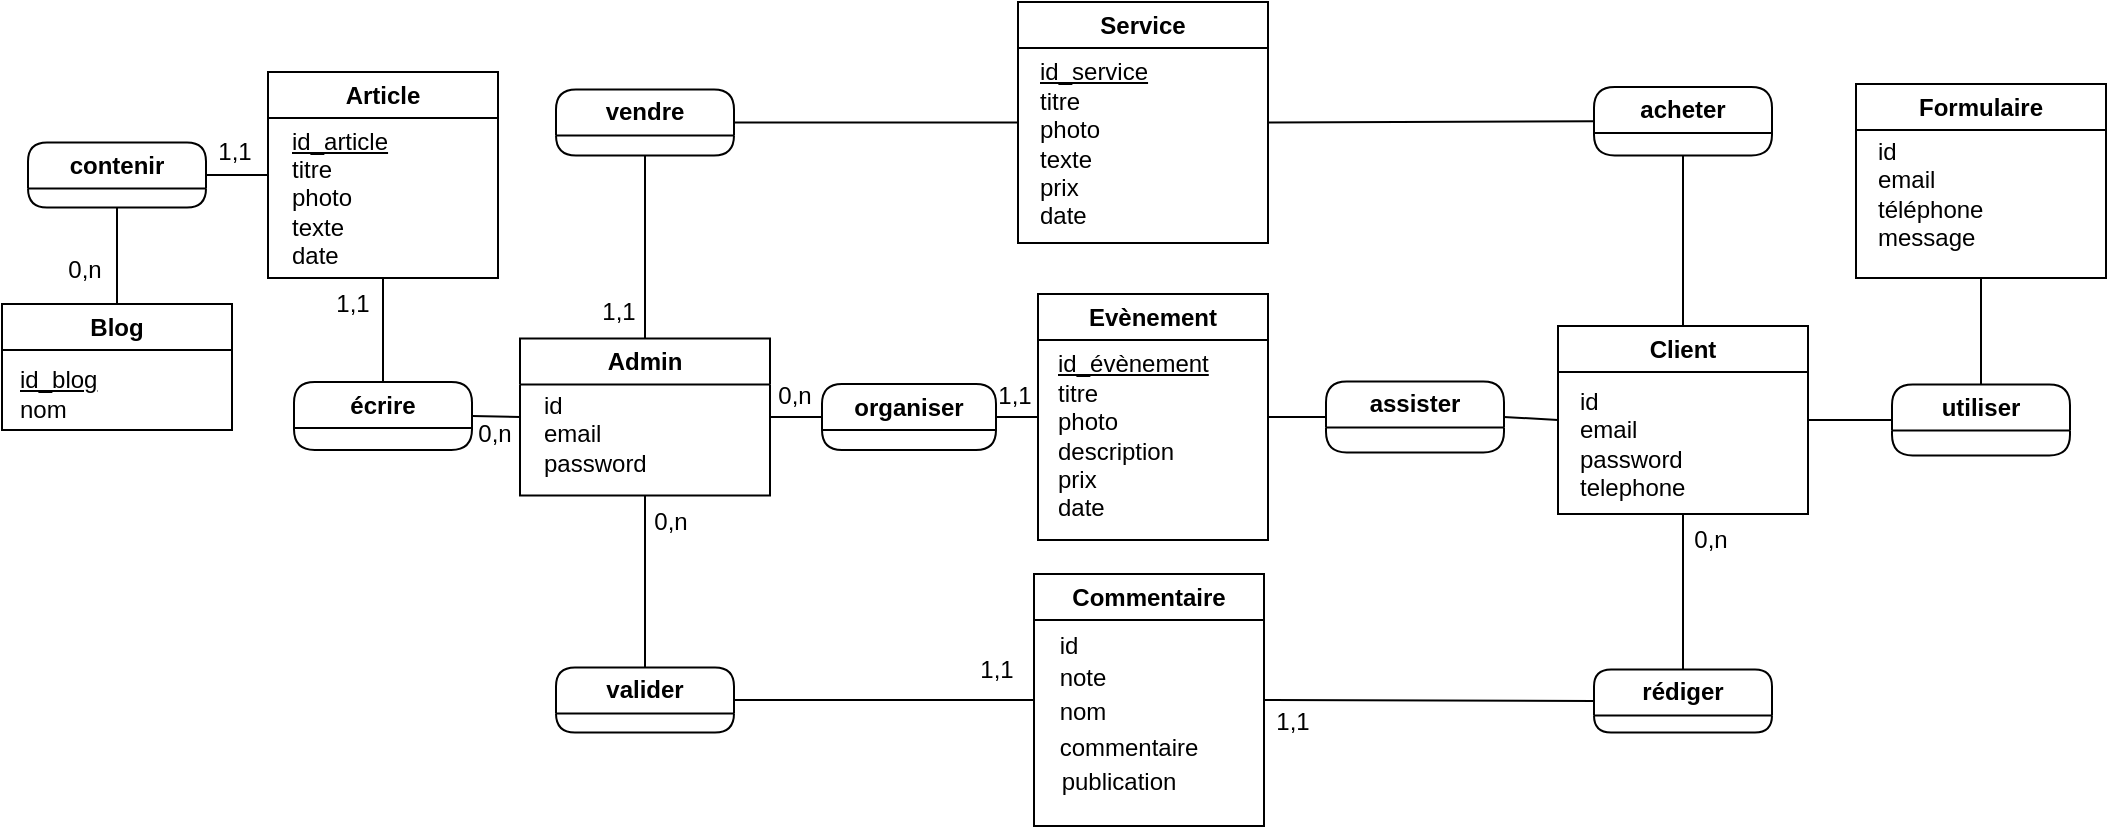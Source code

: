 <mxfile>
    <diagram id="KPDWdc6o8oh8e_7eITgZ" name="Page-1">
        <mxGraphModel dx="1909" dy="1052" grid="0" gridSize="10" guides="1" tooltips="1" connect="1" arrows="1" fold="1" page="0" pageScale="1" pageWidth="827" pageHeight="1169" background="#ffffff" math="0" shadow="0">
            <root>
                <mxCell id="0"/>
                <mxCell id="1" parent="0"/>
                <mxCell id="46" style="edgeStyle=none;html=1;entryX=1;entryY=0.5;entryDx=0;entryDy=0;endArrow=none;endFill=0;strokeColor=#000000;exitX=0;exitY=0.5;exitDx=0;exitDy=0;" parent="1" source="43" target="45" edge="1">
                    <mxGeometry relative="1" as="geometry">
                        <mxPoint x="-208" y="-178.5" as="sourcePoint"/>
                    </mxGeometry>
                </mxCell>
                <mxCell id="63" style="edgeStyle=none;html=1;exitX=1;exitY=0.5;exitDx=0;exitDy=0;entryX=0;entryY=0.5;entryDx=0;entryDy=0;strokeColor=#000000;endArrow=none;endFill=0;" parent="1" source="43" target="61" edge="1">
                    <mxGeometry relative="1" as="geometry">
                        <mxPoint x="-145.5" y="-110.5" as="sourcePoint"/>
                    </mxGeometry>
                </mxCell>
                <mxCell id="78" style="edgeStyle=none;html=1;entryX=0.5;entryY=1;entryDx=0;entryDy=0;strokeColor=#000000;endArrow=none;endFill=0;exitX=0.5;exitY=0;exitDx=0;exitDy=0;" parent="1" source="43" target="70" edge="1">
                    <mxGeometry relative="1" as="geometry">
                        <mxPoint x="-145.5" y="-246.5" as="sourcePoint"/>
                    </mxGeometry>
                </mxCell>
                <mxCell id="43" value="Admin" style="swimlane;whiteSpace=wrap;html=1;labelBackgroundColor=#FFFFFF;labelBorderColor=none;strokeColor=#000000;fontColor=#000000;fillColor=#FFFFFF;gradientColor=none;rounded=0;swimlaneLine=1;startSize=23;" parent="1" vertex="1">
                    <mxGeometry x="-208" y="-221.75" width="125" height="78.5" as="geometry">
                        <mxRectangle x="23" y="46" width="62" height="26" as="alternateBounds"/>
                    </mxGeometry>
                </mxCell>
                <mxCell id="136" value="id&lt;br&gt;email&lt;br&gt;password" style="text;html=1;strokeColor=none;fillColor=none;align=left;verticalAlign=middle;whiteSpace=wrap;rounded=0;fontColor=#000000;" parent="43" vertex="1">
                    <mxGeometry x="10" y="33" width="60" height="30" as="geometry"/>
                </mxCell>
                <mxCell id="50" style="edgeStyle=none;html=1;exitX=0;exitY=0.5;exitDx=0;exitDy=0;entryX=1;entryY=0.5;entryDx=0;entryDy=0;strokeColor=#000000;endArrow=none;endFill=0;" parent="1" source="44" target="49" edge="1">
                    <mxGeometry relative="1" as="geometry"/>
                </mxCell>
                <mxCell id="44" value="Article" style="swimlane;whiteSpace=wrap;html=1;labelBackgroundColor=#FFFFFF;labelBorderColor=none;strokeColor=#000000;fontColor=#000000;fillColor=#FFFFFF;gradientColor=none;rounded=0;swimlaneLine=1;startSize=23;" parent="1" vertex="1">
                    <mxGeometry x="-334" y="-355" width="115" height="103" as="geometry">
                        <mxRectangle x="23" y="46" width="62" height="26" as="alternateBounds"/>
                    </mxGeometry>
                </mxCell>
                <mxCell id="152" value="&lt;u&gt;id_article&lt;/u&gt;&lt;br&gt;titre&lt;br&gt;photo&lt;br&gt;texte&lt;br&gt;date" style="text;html=1;strokeColor=none;fillColor=none;align=left;verticalAlign=middle;whiteSpace=wrap;rounded=0;fontColor=#000000;" parent="44" vertex="1">
                    <mxGeometry x="10" y="48" width="60" height="30" as="geometry"/>
                </mxCell>
                <mxCell id="47" style="edgeStyle=none;html=1;exitX=0.5;exitY=0;exitDx=0;exitDy=0;strokeColor=#000000;endArrow=none;endFill=0;entryX=0.5;entryY=1;entryDx=0;entryDy=0;" parent="1" source="45" target="44" edge="1">
                    <mxGeometry relative="1" as="geometry">
                        <mxPoint x="141" y="-294" as="targetPoint"/>
                    </mxGeometry>
                </mxCell>
                <mxCell id="45" value="écrire" style="swimlane;whiteSpace=wrap;html=1;labelBackgroundColor=#FFFFFF;labelBorderColor=none;strokeColor=#000000;fontColor=#000000;fillColor=#FFFFFF;gradientColor=none;rounded=1;swimlaneLine=1;startSize=23;" parent="1" vertex="1">
                    <mxGeometry x="-321" y="-200" width="89" height="34" as="geometry">
                        <mxRectangle x="23" y="46" width="62" height="26" as="alternateBounds"/>
                    </mxGeometry>
                </mxCell>
                <mxCell id="48" value="Blog" style="swimlane;whiteSpace=wrap;html=1;labelBackgroundColor=#FFFFFF;labelBorderColor=none;strokeColor=#000000;fontColor=#000000;fillColor=#FFFFFF;gradientColor=none;rounded=0;swimlaneLine=1;startSize=23;" parent="1" vertex="1">
                    <mxGeometry x="-467" y="-239" width="115" height="63" as="geometry">
                        <mxRectangle x="23" y="46" width="62" height="26" as="alternateBounds"/>
                    </mxGeometry>
                </mxCell>
                <mxCell id="151" value="&lt;u&gt;id_blog&lt;/u&gt;&lt;br&gt;nom" style="text;html=1;strokeColor=none;fillColor=none;align=left;verticalAlign=middle;whiteSpace=wrap;rounded=0;fontColor=#000000;" parent="48" vertex="1">
                    <mxGeometry x="7" y="30" width="60" height="30" as="geometry"/>
                </mxCell>
                <mxCell id="51" style="edgeStyle=none;html=1;exitX=0.5;exitY=1;exitDx=0;exitDy=0;entryX=0.5;entryY=0;entryDx=0;entryDy=0;strokeColor=#000000;endArrow=none;endFill=0;" parent="1" source="49" target="48" edge="1">
                    <mxGeometry relative="1" as="geometry"/>
                </mxCell>
                <mxCell id="49" value="contenir" style="swimlane;whiteSpace=wrap;html=1;labelBackgroundColor=#FFFFFF;labelBorderColor=none;strokeColor=#000000;fontColor=#000000;fillColor=#FFFFFF;gradientColor=none;rounded=1;swimlaneLine=1;startSize=23;" parent="1" vertex="1">
                    <mxGeometry x="-454" y="-319.75" width="89" height="32.5" as="geometry">
                        <mxRectangle x="23" y="46" width="62" height="26" as="alternateBounds"/>
                    </mxGeometry>
                </mxCell>
                <mxCell id="57" style="edgeStyle=none;html=1;exitX=1;exitY=0.5;exitDx=0;exitDy=0;entryX=0;entryY=0.5;entryDx=0;entryDy=0;strokeColor=#000000;endArrow=none;endFill=0;" parent="1" source="52" target="55" edge="1">
                    <mxGeometry relative="1" as="geometry"/>
                </mxCell>
                <mxCell id="69" style="edgeStyle=none;html=1;strokeColor=#000000;endArrow=none;endFill=0;entryX=1;entryY=0.5;entryDx=0;entryDy=0;exitX=0;exitY=0.5;exitDx=0;exitDy=0;" parent="1" source="52" target="67" edge="1">
                    <mxGeometry relative="1" as="geometry">
                        <mxPoint x="311" y="-181" as="sourcePoint"/>
                        <mxPoint x="369" y="-56" as="targetPoint"/>
                    </mxGeometry>
                </mxCell>
                <mxCell id="52" value="Client" style="swimlane;whiteSpace=wrap;html=1;labelBackgroundColor=#FFFFFF;labelBorderColor=none;strokeColor=#000000;fontColor=#000000;fillColor=#FFFFFF;gradientColor=none;rounded=0;swimlaneLine=1;startSize=23;" parent="1" vertex="1">
                    <mxGeometry x="311" y="-228" width="125" height="94" as="geometry">
                        <mxRectangle x="23" y="46" width="62" height="26" as="alternateBounds"/>
                    </mxGeometry>
                </mxCell>
                <mxCell id="135" value="id&lt;br&gt;email&lt;br&gt;password&lt;br&gt;&lt;div style=&quot;&quot;&gt;&lt;span style=&quot;background-color: initial;&quot;&gt;telephone&lt;/span&gt;&lt;/div&gt;" style="text;html=1;strokeColor=none;fillColor=none;align=left;verticalAlign=middle;whiteSpace=wrap;rounded=0;fontColor=#000000;" parent="52" vertex="1">
                    <mxGeometry x="9" y="44" width="60" height="30" as="geometry"/>
                </mxCell>
                <mxCell id="54" value="Formulaire" style="swimlane;whiteSpace=wrap;html=1;labelBackgroundColor=#FFFFFF;labelBorderColor=none;strokeColor=#000000;fontColor=#000000;fillColor=#FFFFFF;gradientColor=none;rounded=0;swimlaneLine=1;startSize=23;" parent="1" vertex="1">
                    <mxGeometry x="460" y="-349" width="125" height="97" as="geometry">
                        <mxRectangle x="23" y="46" width="62" height="26" as="alternateBounds"/>
                    </mxGeometry>
                </mxCell>
                <mxCell id="150" value="id&lt;br&gt;email&lt;br&gt;téléphone&lt;br&gt;message" style="text;html=1;strokeColor=none;fillColor=none;align=left;verticalAlign=middle;whiteSpace=wrap;rounded=0;fontColor=#000000;" parent="54" vertex="1">
                    <mxGeometry x="9" y="40.25" width="60" height="30" as="geometry"/>
                </mxCell>
                <mxCell id="58" style="edgeStyle=none;html=1;exitX=0.5;exitY=0;exitDx=0;exitDy=0;strokeColor=#000000;endArrow=none;endFill=0;entryX=0.5;entryY=1;entryDx=0;entryDy=0;" parent="1" source="55" target="54" edge="1">
                    <mxGeometry relative="1" as="geometry">
                        <mxPoint x="588" y="-236" as="targetPoint"/>
                    </mxGeometry>
                </mxCell>
                <mxCell id="55" value="utiliser" style="swimlane;whiteSpace=wrap;html=1;labelBackgroundColor=#FFFFFF;labelBorderColor=none;strokeColor=#000000;fontColor=#000000;fillColor=#FFFFFF;gradientColor=none;rounded=1;swimlaneLine=1;startSize=23;" parent="1" vertex="1">
                    <mxGeometry x="478" y="-198.75" width="89" height="35.5" as="geometry">
                        <mxRectangle x="23" y="46" width="62" height="26" as="alternateBounds"/>
                    </mxGeometry>
                </mxCell>
                <mxCell id="64" style="edgeStyle=none;html=1;exitX=1;exitY=0.5;exitDx=0;exitDy=0;entryX=0;entryY=0.5;entryDx=0;entryDy=0;strokeColor=#000000;endArrow=none;endFill=0;" parent="1" source="61" target="62" edge="1">
                    <mxGeometry relative="1" as="geometry"/>
                </mxCell>
                <mxCell id="61" value="organiser" style="swimlane;whiteSpace=wrap;html=1;labelBackgroundColor=#FFFFFF;labelBorderColor=none;strokeColor=#000000;fontColor=#000000;fillColor=#FFFFFF;gradientColor=none;rounded=1;swimlaneLine=1;startSize=23;" parent="1" vertex="1">
                    <mxGeometry x="-57" y="-199" width="87" height="33" as="geometry">
                        <mxRectangle x="23" y="46" width="62" height="26" as="alternateBounds"/>
                    </mxGeometry>
                </mxCell>
                <mxCell id="62" value="Evènement" style="swimlane;whiteSpace=wrap;html=1;labelBackgroundColor=#FFFFFF;labelBorderColor=none;strokeColor=#000000;fontColor=#000000;fillColor=#FFFFFF;gradientColor=none;rounded=0;swimlaneLine=1;startSize=23;" parent="1" vertex="1">
                    <mxGeometry x="51" y="-244" width="115" height="123" as="geometry">
                        <mxRectangle x="23" y="46" width="62" height="26" as="alternateBounds"/>
                    </mxGeometry>
                </mxCell>
                <mxCell id="137" value="&lt;u&gt;id_évènement&lt;/u&gt;&lt;br&gt;titre&lt;br&gt;photo&lt;br&gt;description&lt;br&gt;prix&lt;br&gt;date" style="text;html=1;strokeColor=none;fillColor=none;align=left;verticalAlign=middle;whiteSpace=wrap;rounded=0;fontColor=#000000;" parent="62" vertex="1">
                    <mxGeometry x="8" y="56" width="60" height="30" as="geometry"/>
                </mxCell>
                <mxCell id="92" style="edgeStyle=none;html=1;exitX=0;exitY=0.5;exitDx=0;exitDy=0;strokeColor=#000000;endArrow=none;endFill=0;entryX=1;entryY=0.5;entryDx=0;entryDy=0;" parent="1" source="67" target="62" edge="1">
                    <mxGeometry relative="1" as="geometry">
                        <mxPoint x="184" y="-147" as="targetPoint"/>
                    </mxGeometry>
                </mxCell>
                <mxCell id="67" value="assister" style="swimlane;whiteSpace=wrap;html=1;labelBackgroundColor=#FFFFFF;labelBorderColor=none;strokeColor=#000000;fontColor=#000000;fillColor=#FFFFFF;gradientColor=none;rounded=1;swimlaneLine=1;startSize=23;" parent="1" vertex="1">
                    <mxGeometry x="195" y="-200.25" width="89" height="35.5" as="geometry">
                        <mxRectangle x="23" y="46" width="62" height="26" as="alternateBounds"/>
                    </mxGeometry>
                </mxCell>
                <mxCell id="79" style="edgeStyle=none;html=1;exitX=1;exitY=0.5;exitDx=0;exitDy=0;entryX=0;entryY=0.5;entryDx=0;entryDy=0;strokeColor=#000000;endArrow=none;endFill=0;" parent="1" source="70" target="71" edge="1">
                    <mxGeometry relative="1" as="geometry"/>
                </mxCell>
                <mxCell id="70" value="vendre" style="swimlane;whiteSpace=wrap;html=1;labelBackgroundColor=#FFFFFF;labelBorderColor=none;strokeColor=#000000;fontColor=#000000;fillColor=#FFFFFF;gradientColor=none;rounded=1;swimlaneLine=1;startSize=23;" parent="1" vertex="1">
                    <mxGeometry x="-190" y="-346.25" width="89" height="33" as="geometry">
                        <mxRectangle x="23" y="46" width="62" height="26" as="alternateBounds"/>
                    </mxGeometry>
                </mxCell>
                <mxCell id="71" value="Service" style="swimlane;whiteSpace=wrap;html=1;labelBackgroundColor=#FFFFFF;labelBorderColor=none;strokeColor=#000000;fontColor=#000000;fillColor=#FFFFFF;gradientColor=none;rounded=0;swimlaneLine=1;startSize=23;" parent="1" vertex="1">
                    <mxGeometry x="41" y="-390" width="125" height="120.5" as="geometry">
                        <mxRectangle x="23" y="46" width="62" height="26" as="alternateBounds"/>
                    </mxGeometry>
                </mxCell>
                <mxCell id="139" value="&lt;u&gt;id_service&lt;/u&gt;&lt;br&gt;titre&lt;br&gt;photo&lt;br&gt;texte&lt;br&gt;prix&lt;br&gt;date" style="text;html=1;strokeColor=none;fillColor=none;align=left;verticalAlign=middle;whiteSpace=wrap;rounded=0;fontColor=#000000;" parent="71" vertex="1">
                    <mxGeometry x="9" y="56" width="60" height="30" as="geometry"/>
                </mxCell>
                <mxCell id="81" style="edgeStyle=none;html=1;entryX=1;entryY=0.5;entryDx=0;entryDy=0;strokeColor=#000000;endArrow=none;endFill=0;exitX=0;exitY=0.5;exitDx=0;exitDy=0;" parent="1" source="72" target="71" edge="1">
                    <mxGeometry relative="1" as="geometry"/>
                </mxCell>
                <mxCell id="84" style="edgeStyle=none;html=1;strokeColor=#000000;endArrow=none;endFill=0;exitX=0.5;exitY=1;exitDx=0;exitDy=0;entryX=0.5;entryY=0;entryDx=0;entryDy=0;" parent="1" source="72" target="52" edge="1">
                    <mxGeometry relative="1" as="geometry">
                        <mxPoint x="385" y="-285" as="sourcePoint"/>
                        <mxPoint x="339" y="-265" as="targetPoint"/>
                    </mxGeometry>
                </mxCell>
                <mxCell id="72" value="acheter" style="swimlane;whiteSpace=wrap;html=1;labelBackgroundColor=#FFFFFF;labelBorderColor=none;strokeColor=#000000;fontColor=#000000;fillColor=#FFFFFF;gradientColor=none;rounded=1;swimlaneLine=1;startSize=23;" parent="1" vertex="1">
                    <mxGeometry x="329" y="-347.5" width="89" height="34.25" as="geometry">
                        <mxRectangle x="23" y="46" width="62" height="26" as="alternateBounds"/>
                    </mxGeometry>
                </mxCell>
                <mxCell id="98" style="edgeStyle=none;html=1;exitX=0;exitY=0.5;exitDx=0;exitDy=0;entryX=1;entryY=0.5;entryDx=0;entryDy=0;strokeColor=#000000;endArrow=none;endFill=0;" parent="1" source="93" target="94" edge="1">
                    <mxGeometry relative="1" as="geometry"/>
                </mxCell>
                <mxCell id="93" value="Commentaire" style="swimlane;whiteSpace=wrap;html=1;labelBackgroundColor=#FFFFFF;labelBorderColor=none;strokeColor=#000000;fontColor=#000000;fillColor=#FFFFFF;gradientColor=none;rounded=0;swimlaneLine=1;startSize=23;" parent="1" vertex="1">
                    <mxGeometry x="49" y="-104" width="115" height="126" as="geometry">
                        <mxRectangle x="23" y="46" width="62" height="26" as="alternateBounds"/>
                    </mxGeometry>
                </mxCell>
                <mxCell id="109" value="&lt;font color=&quot;#000000&quot;&gt;id&lt;/font&gt;" style="text;html=1;align=center;verticalAlign=middle;resizable=0;points=[];autosize=1;strokeColor=none;fillColor=none;" parent="93" vertex="1">
                    <mxGeometry x="3" y="23" width="27" height="26" as="geometry"/>
                </mxCell>
                <mxCell id="128" value="&lt;font color=&quot;#000000&quot;&gt;note&lt;/font&gt;" style="text;html=1;align=center;verticalAlign=middle;resizable=0;points=[];autosize=1;strokeColor=none;fillColor=none;" parent="93" vertex="1">
                    <mxGeometry x="3" y="39" width="41" height="26" as="geometry"/>
                </mxCell>
                <mxCell id="129" value="&lt;font color=&quot;#000000&quot;&gt;nom&lt;/font&gt;" style="text;html=1;align=center;verticalAlign=middle;resizable=0;points=[];autosize=1;strokeColor=none;fillColor=none;" parent="93" vertex="1">
                    <mxGeometry x="3" y="56" width="41" height="26" as="geometry"/>
                </mxCell>
                <mxCell id="130" value="&lt;font color=&quot;#000000&quot;&gt;commentaire&lt;/font&gt;" style="text;html=1;align=center;verticalAlign=middle;resizable=0;points=[];autosize=1;strokeColor=none;fillColor=none;" parent="93" vertex="1">
                    <mxGeometry x="3" y="74" width="87" height="26" as="geometry"/>
                </mxCell>
                <mxCell id="132" value="&lt;font color=&quot;#000000&quot;&gt;publication&lt;/font&gt;" style="text;html=1;align=center;verticalAlign=middle;resizable=0;points=[];autosize=1;strokeColor=none;fillColor=none;" parent="93" vertex="1">
                    <mxGeometry x="4" y="91" width="75" height="26" as="geometry"/>
                </mxCell>
                <mxCell id="99" style="edgeStyle=none;html=1;exitX=0.5;exitY=0;exitDx=0;exitDy=0;entryX=0.5;entryY=1;entryDx=0;entryDy=0;strokeColor=#000000;endArrow=none;endFill=0;" parent="1" source="94" target="43" edge="1">
                    <mxGeometry relative="1" as="geometry"/>
                </mxCell>
                <mxCell id="94" value="valider" style="swimlane;whiteSpace=wrap;html=1;labelBackgroundColor=#FFFFFF;labelBorderColor=none;strokeColor=#000000;fontColor=#000000;fillColor=#FFFFFF;gradientColor=none;rounded=1;swimlaneLine=1;startSize=23;" parent="1" vertex="1">
                    <mxGeometry x="-190" y="-57.25" width="89" height="32.5" as="geometry">
                        <mxRectangle x="23" y="46" width="62" height="26" as="alternateBounds"/>
                    </mxGeometry>
                </mxCell>
                <mxCell id="96" style="edgeStyle=none;html=1;exitX=0.5;exitY=0;exitDx=0;exitDy=0;entryX=0.5;entryY=1;entryDx=0;entryDy=0;strokeColor=#000000;endArrow=none;endFill=0;labelBackgroundColor=#FFFFFF;fontColor=#000000;" parent="1" source="95" target="52" edge="1">
                    <mxGeometry relative="1" as="geometry"/>
                </mxCell>
                <mxCell id="97" style="edgeStyle=none;html=1;exitX=0;exitY=0.5;exitDx=0;exitDy=0;entryX=1;entryY=0.5;entryDx=0;entryDy=0;strokeColor=#000000;endArrow=none;endFill=0;" parent="1" source="95" target="93" edge="1">
                    <mxGeometry relative="1" as="geometry"/>
                </mxCell>
                <mxCell id="95" value="rédiger" style="swimlane;whiteSpace=wrap;html=1;labelBackgroundColor=#FFFFFF;labelBorderColor=none;strokeColor=#000000;fontColor=#000000;fillColor=#FFFFFF;gradientColor=none;rounded=1;swimlaneLine=1;startSize=23;" parent="1" vertex="1">
                    <mxGeometry x="329" y="-56.25" width="89" height="31.5" as="geometry">
                        <mxRectangle x="23" y="46" width="62" height="26" as="alternateBounds"/>
                    </mxGeometry>
                </mxCell>
                <mxCell id="141" value="0,n" style="text;html=1;align=center;verticalAlign=middle;resizable=0;points=[];autosize=1;strokeColor=none;fillColor=none;fontColor=#000000;" parent="1" vertex="1">
                    <mxGeometry x="369" y="-134" width="35" height="26" as="geometry"/>
                </mxCell>
                <mxCell id="142" value="1,1" style="text;html=1;align=center;verticalAlign=middle;resizable=0;points=[];autosize=1;strokeColor=none;fillColor=none;fontColor=#000000;" parent="1" vertex="1">
                    <mxGeometry x="160" y="-43" width="35" height="26" as="geometry"/>
                </mxCell>
                <mxCell id="143" value="1,1" style="text;html=1;align=center;verticalAlign=middle;resizable=0;points=[];autosize=1;strokeColor=none;fillColor=none;fontColor=#000000;" parent="1" vertex="1">
                    <mxGeometry x="12" y="-69" width="35" height="26" as="geometry"/>
                </mxCell>
                <mxCell id="144" value="0,n" style="text;html=1;align=center;verticalAlign=middle;resizable=0;points=[];autosize=1;strokeColor=none;fillColor=none;fontColor=#000000;" parent="1" vertex="1">
                    <mxGeometry x="-151" y="-143.25" width="35" height="26" as="geometry"/>
                </mxCell>
                <mxCell id="145" value="1,1" style="text;html=1;align=center;verticalAlign=middle;resizable=0;points=[];autosize=1;strokeColor=none;fillColor=none;fontColor=#000000;" parent="1" vertex="1">
                    <mxGeometry x="-310" y="-252" width="35" height="26" as="geometry"/>
                </mxCell>
                <mxCell id="147" value="0,n" style="text;html=1;align=center;verticalAlign=middle;resizable=0;points=[];autosize=1;strokeColor=none;fillColor=none;fontColor=#000000;" parent="1" vertex="1">
                    <mxGeometry x="-239" y="-187" width="35" height="26" as="geometry"/>
                </mxCell>
                <mxCell id="148" value="1,1" style="text;html=1;align=center;verticalAlign=middle;resizable=0;points=[];autosize=1;strokeColor=none;fillColor=none;fontColor=#000000;" parent="1" vertex="1">
                    <mxGeometry x="-369" y="-328" width="35" height="26" as="geometry"/>
                </mxCell>
                <mxCell id="149" value="0,n" style="text;html=1;align=center;verticalAlign=middle;resizable=0;points=[];autosize=1;strokeColor=none;fillColor=none;fontColor=#000000;" parent="1" vertex="1">
                    <mxGeometry x="-444" y="-269.5" width="35" height="26" as="geometry"/>
                </mxCell>
                <mxCell id="153" value="1,1" style="text;html=1;align=center;verticalAlign=middle;resizable=0;points=[];autosize=1;strokeColor=none;fillColor=none;fontColor=#000000;" parent="1" vertex="1">
                    <mxGeometry x="21" y="-206" width="35" height="26" as="geometry"/>
                </mxCell>
                <mxCell id="154" value="1,1" style="text;html=1;align=center;verticalAlign=middle;resizable=0;points=[];autosize=1;strokeColor=none;fillColor=none;fontColor=#000000;" parent="1" vertex="1">
                    <mxGeometry x="-177" y="-247.75" width="35" height="26" as="geometry"/>
                </mxCell>
                <mxCell id="155" value="0,n" style="text;html=1;align=center;verticalAlign=middle;resizable=0;points=[];autosize=1;strokeColor=none;fillColor=none;fontColor=#000000;" parent="1" vertex="1">
                    <mxGeometry x="-89" y="-206" width="35" height="26" as="geometry"/>
                </mxCell>
            </root>
        </mxGraphModel>
    </diagram>
</mxfile>
